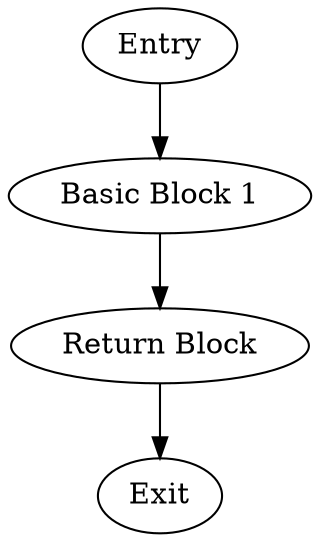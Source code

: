 digraph CFG {
    // Define nodes
    start [label="Entry"];
    block1 [label="Basic Block 1"];
    retBlock [label="Return Block"];

    // Define edges
    start -> block1;    // Control flow enters the first basic block
    block1 -> retBlock; // Control flows to the return statement
    retBlock -> end;    // Control flow exits the function

    // End node
    end [label="Exit"];
}